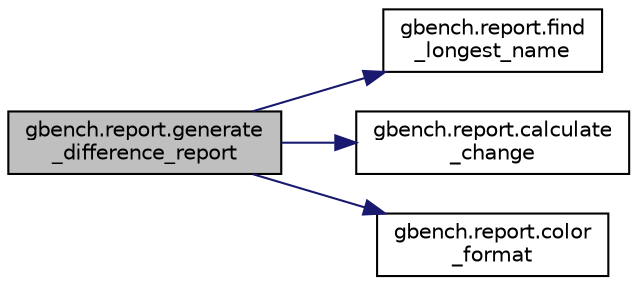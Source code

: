 digraph "gbench.report.generate_difference_report"
{
  edge [fontname="Helvetica",fontsize="10",labelfontname="Helvetica",labelfontsize="10"];
  node [fontname="Helvetica",fontsize="10",shape=record];
  rankdir="LR";
  Node12 [label="gbench.report.generate\l_difference_report",height=0.2,width=0.4,color="black", fillcolor="grey75", style="filled", fontcolor="black"];
  Node12 -> Node13 [color="midnightblue",fontsize="10",style="solid",fontname="Helvetica"];
  Node13 [label="gbench.report.find\l_longest_name",height=0.2,width=0.4,color="black", fillcolor="white", style="filled",URL="$namespacegbench_1_1report.html#a7e41e0bde62503f68727e532aa0c4000"];
  Node12 -> Node14 [color="midnightblue",fontsize="10",style="solid",fontname="Helvetica"];
  Node14 [label="gbench.report.calculate\l_change",height=0.2,width=0.4,color="black", fillcolor="white", style="filled",URL="$namespacegbench_1_1report.html#ab54bf3557c03f4d6cff9508b6f19a04e"];
  Node12 -> Node15 [color="midnightblue",fontsize="10",style="solid",fontname="Helvetica"];
  Node15 [label="gbench.report.color\l_format",height=0.2,width=0.4,color="black", fillcolor="white", style="filled",URL="$namespacegbench_1_1report.html#a4cdf56600b667e70e03df6e3b48c67a7"];
}
